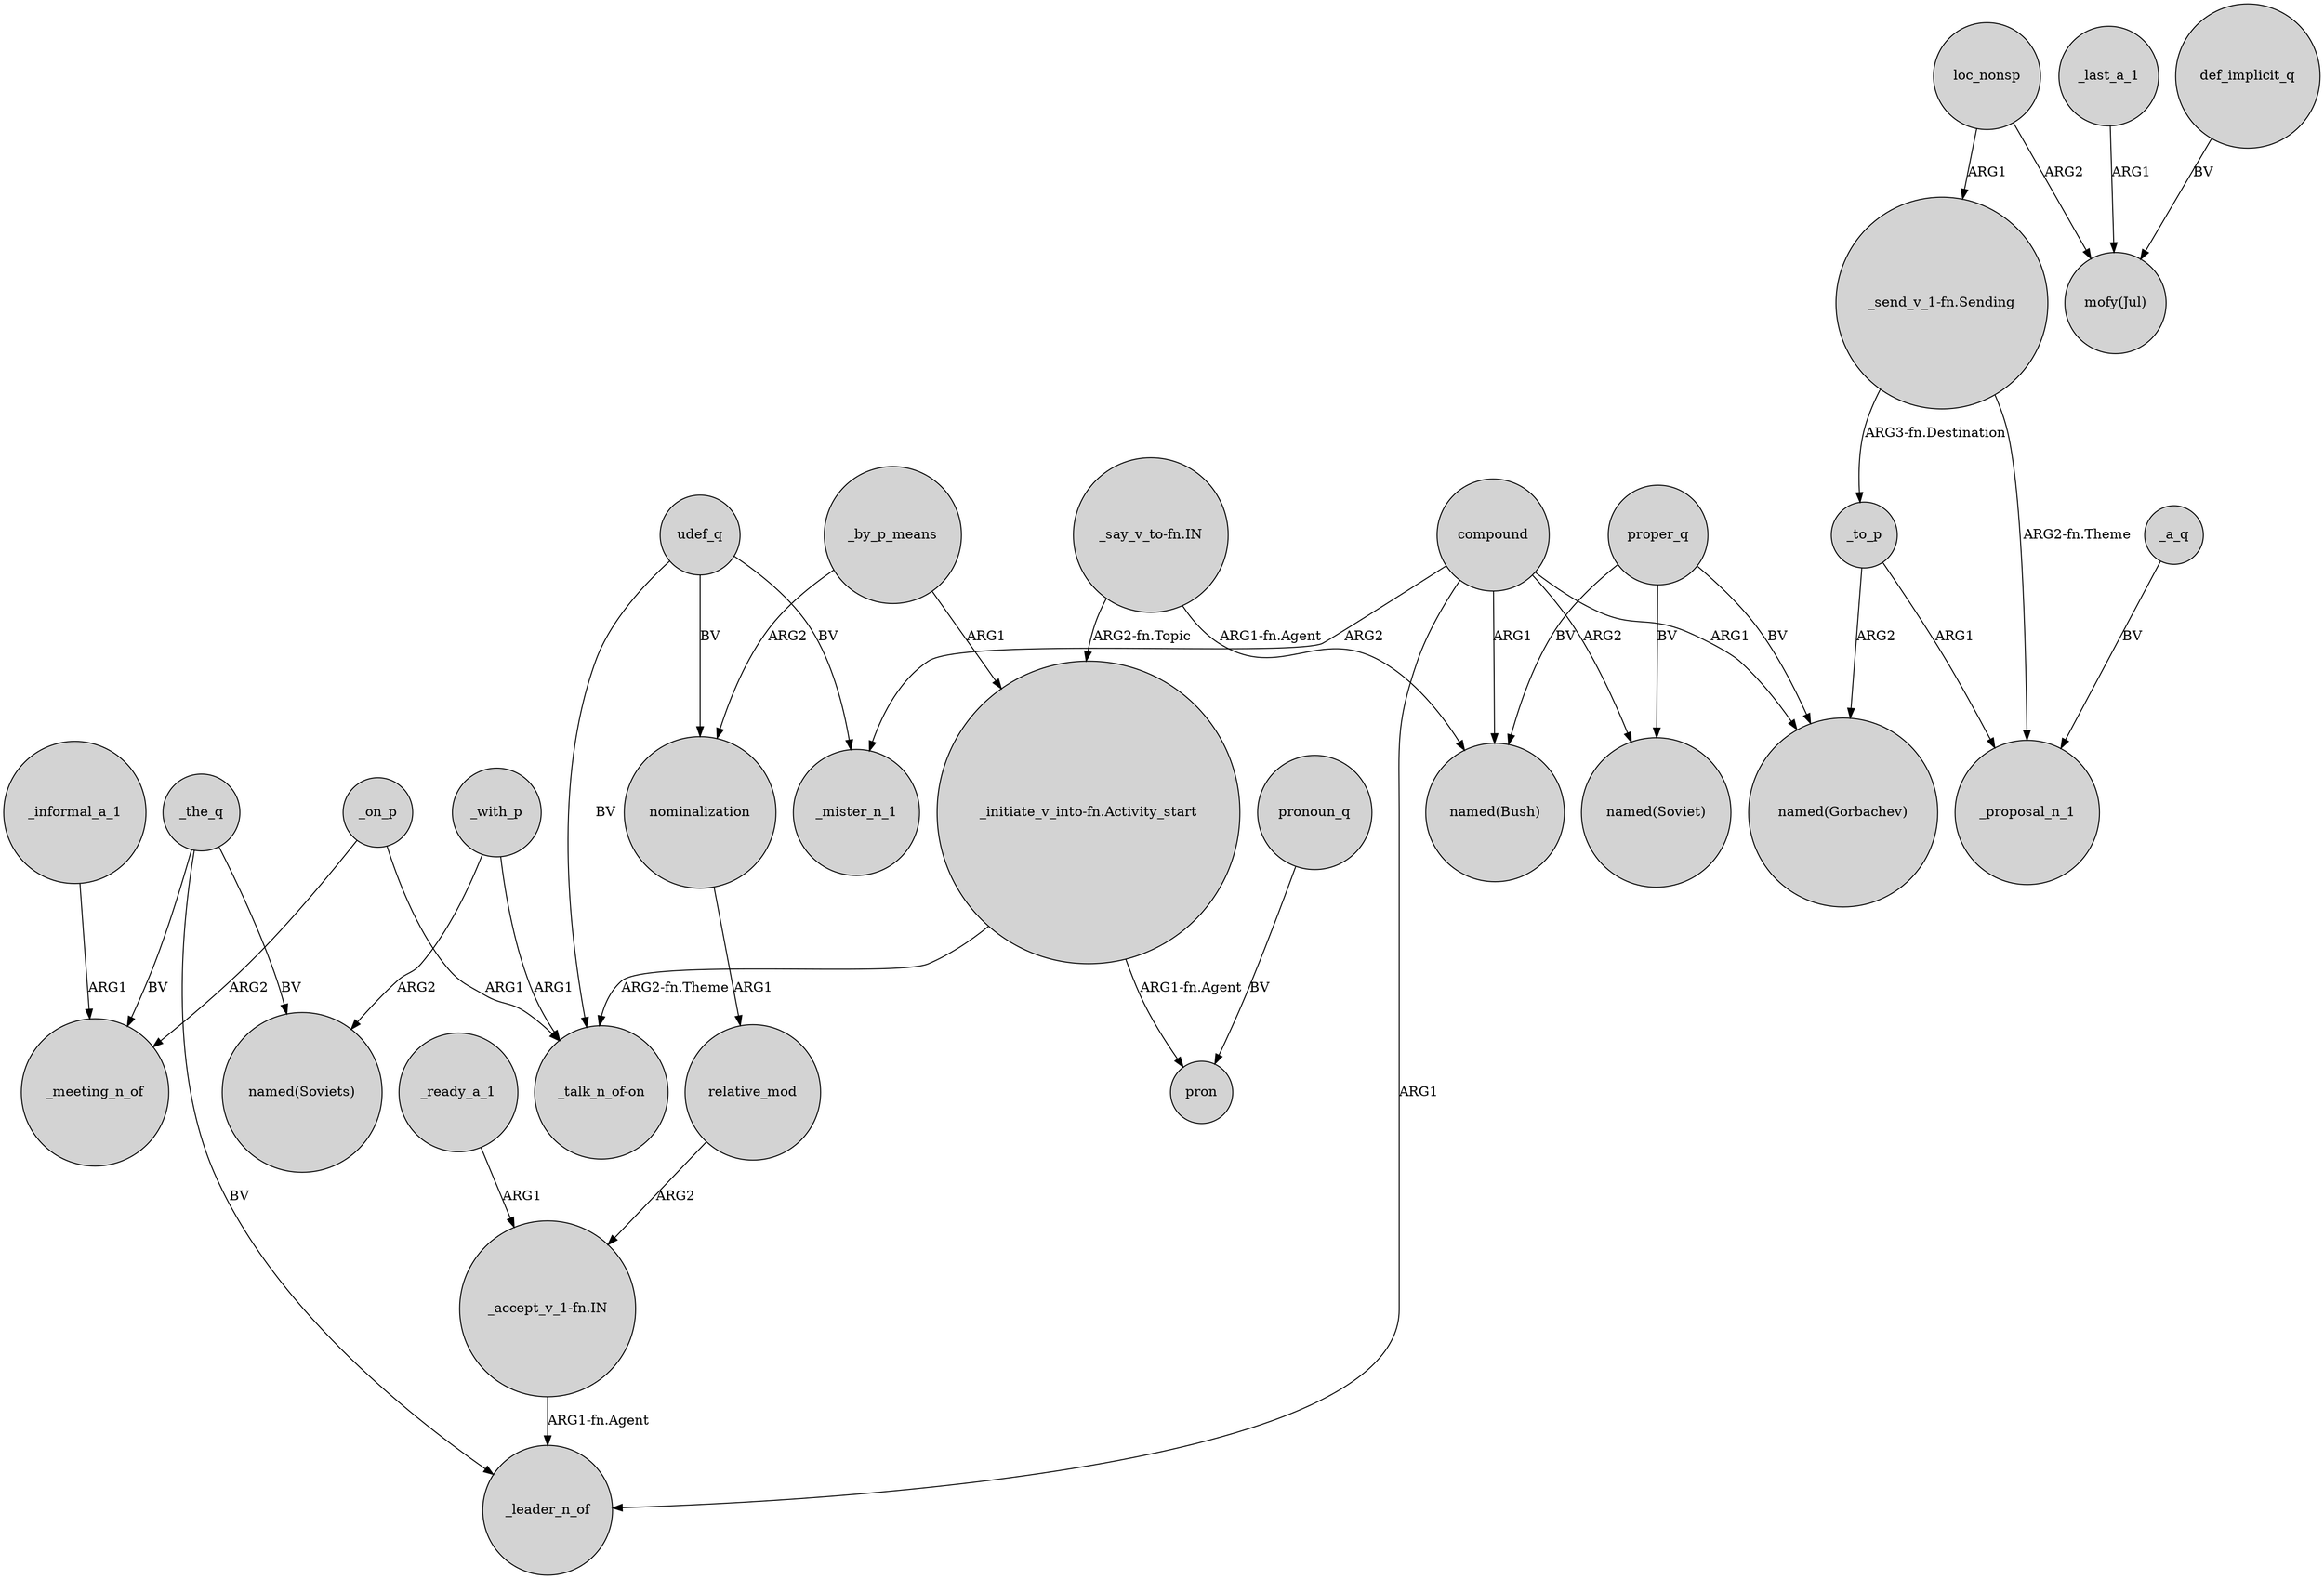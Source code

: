 digraph {
	node [shape=circle style=filled]
	relative_mod -> "_accept_v_1-fn.IN" [label=ARG2]
	loc_nonsp -> "mofy(Jul)" [label=ARG2]
	_last_a_1 -> "mofy(Jul)" [label=ARG1]
	_by_p_means -> nominalization [label=ARG2]
	_on_p -> "_talk_n_of-on" [label=ARG1]
	def_implicit_q -> "mofy(Jul)" [label=BV]
	"_say_v_to-fn.IN" -> "_initiate_v_into-fn.Activity_start" [label="ARG2-fn.Topic"]
	_the_q -> _meeting_n_of [label=BV]
	compound -> _mister_n_1 [label=ARG2]
	udef_q -> _mister_n_1 [label=BV]
	compound -> _leader_n_of [label=ARG1]
	compound -> "named(Gorbachev)" [label=ARG1]
	proper_q -> "named(Soviet)" [label=BV]
	_with_p -> "_talk_n_of-on" [label=ARG1]
	_with_p -> "named(Soviets)" [label=ARG2]
	"_initiate_v_into-fn.Activity_start" -> "_talk_n_of-on" [label="ARG2-fn.Theme"]
	_the_q -> "named(Soviets)" [label=BV]
	pronoun_q -> pron [label=BV]
	"_accept_v_1-fn.IN" -> _leader_n_of [label="ARG1-fn.Agent"]
	_ready_a_1 -> "_accept_v_1-fn.IN" [label=ARG1]
	_by_p_means -> "_initiate_v_into-fn.Activity_start" [label=ARG1]
	udef_q -> "_talk_n_of-on" [label=BV]
	"_initiate_v_into-fn.Activity_start" -> pron [label="ARG1-fn.Agent"]
	_to_p -> _proposal_n_1 [label=ARG1]
	proper_q -> "named(Bush)" [label=BV]
	_the_q -> _leader_n_of [label=BV]
	"_send_v_1-fn.Sending" -> _to_p [label="ARG3-fn.Destination"]
	udef_q -> nominalization [label=BV]
	compound -> "named(Soviet)" [label=ARG2]
	_to_p -> "named(Gorbachev)" [label=ARG2]
	_informal_a_1 -> _meeting_n_of [label=ARG1]
	_on_p -> _meeting_n_of [label=ARG2]
	nominalization -> relative_mod [label=ARG1]
	loc_nonsp -> "_send_v_1-fn.Sending" [label=ARG1]
	"_say_v_to-fn.IN" -> "named(Bush)" [label="ARG1-fn.Agent"]
	proper_q -> "named(Gorbachev)" [label=BV]
	_a_q -> _proposal_n_1 [label=BV]
	compound -> "named(Bush)" [label=ARG1]
	"_send_v_1-fn.Sending" -> _proposal_n_1 [label="ARG2-fn.Theme"]
}
